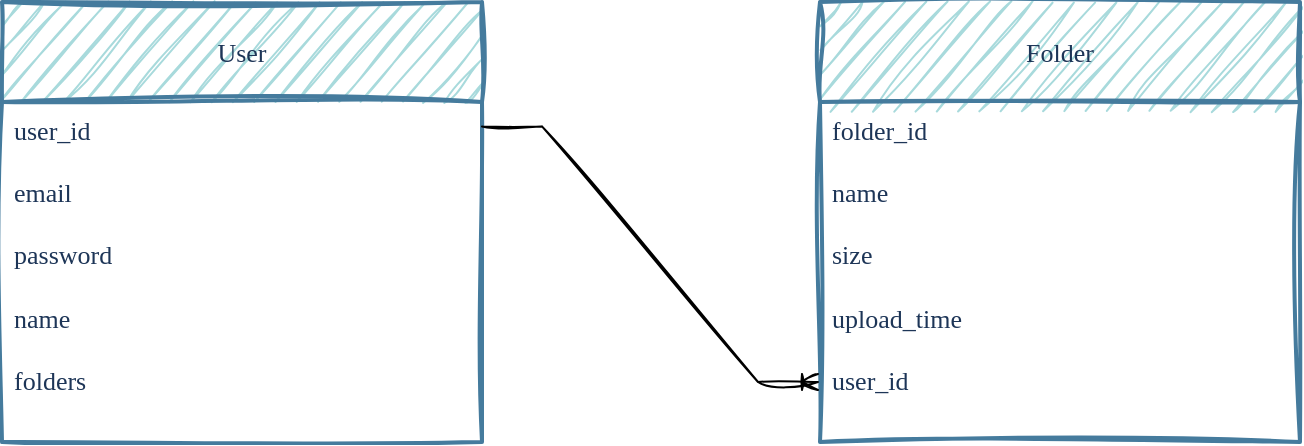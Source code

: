 <mxfile version="24.7.17">
  <diagram id="R2lEEEUBdFMjLlhIrx00" name="Page-1">
    <mxGraphModel dx="885" dy="831" grid="1" gridSize="10" guides="1" tooltips="1" connect="1" arrows="1" fold="1" page="1" pageScale="1" pageWidth="850" pageHeight="1100" math="0" shadow="0" extFonts="Permanent Marker^https://fonts.googleapis.com/css?family=Permanent+Marker">
      <root>
        <mxCell id="0" />
        <mxCell id="1" parent="0" />
        <mxCell id="2SQHfUbhyMRWp4QX8KE5-18" value="User" style="swimlane;childLayout=stackLayout;horizontal=1;startSize=50;horizontalStack=0;rounded=0;fontSize=13;fontStyle=0;strokeWidth=2;resizeParent=0;resizeLast=1;shadow=0;dashed=0;align=center;arcSize=4;whiteSpace=wrap;html=1;strokeColor=#457B9D;fontColor=#1D3557;fillColor=#A8DADC;labelBackgroundColor=none;sketch=1;curveFitting=1;jiggle=2;fontFamily=Space mono;fontSource=https%3A%2F%2Ffonts.googleapis.com%2Fcss%3Ffamily%3DSpace%2Bmono;" vertex="1" parent="1">
          <mxGeometry x="31" y="160" width="240" height="220" as="geometry" />
        </mxCell>
        <mxCell id="2SQHfUbhyMRWp4QX8KE5-19" value="user_id&lt;div style=&quot;font-size: 13px;&quot;&gt;&lt;br style=&quot;font-size: 13px;&quot;&gt;email&lt;/div&gt;&lt;div style=&quot;font-size: 13px;&quot;&gt;&lt;br style=&quot;font-size: 13px;&quot;&gt;password&lt;/div&gt;&lt;div style=&quot;font-size: 13px;&quot;&gt;&lt;br style=&quot;font-size: 13px;&quot;&gt;&lt;/div&gt;&lt;div style=&quot;font-size: 13px;&quot;&gt;name&lt;/div&gt;&lt;div style=&quot;font-size: 13px;&quot;&gt;&lt;br style=&quot;font-size: 13px;&quot;&gt;&lt;/div&gt;&lt;div style=&quot;font-size: 13px;&quot;&gt;folders&lt;/div&gt;" style="align=left;strokeColor=none;fillColor=none;spacingLeft=4;fontSize=13;verticalAlign=top;resizable=0;rotatable=0;part=1;html=1;fontColor=#1D3557;labelBackgroundColor=none;rounded=0;sketch=1;curveFitting=1;jiggle=2;fontFamily=Space mono;fontSource=https%3A%2F%2Ffonts.googleapis.com%2Fcss%3Ffamily%3DSpace%2Bmono;" vertex="1" parent="2SQHfUbhyMRWp4QX8KE5-18">
          <mxGeometry y="50" width="240" height="170" as="geometry" />
        </mxCell>
        <mxCell id="2SQHfUbhyMRWp4QX8KE5-22" value="Folder" style="swimlane;childLayout=stackLayout;horizontal=1;startSize=50;horizontalStack=0;rounded=0;fontSize=13;fontStyle=0;strokeWidth=2;resizeParent=0;resizeLast=1;shadow=0;dashed=0;align=center;arcSize=4;whiteSpace=wrap;html=1;strokeColor=#457B9D;fontColor=#1D3557;fillColor=#A8DADC;labelBackgroundColor=none;sketch=1;curveFitting=1;jiggle=2;fontFamily=Space mono;fontSource=https%3A%2F%2Ffonts.googleapis.com%2Fcss%3Ffamily%3DSpace%2Bmono;" vertex="1" parent="1">
          <mxGeometry x="440" y="160" width="240" height="220" as="geometry" />
        </mxCell>
        <mxCell id="2SQHfUbhyMRWp4QX8KE5-23" value="folder_id&lt;div style=&quot;font-size: 13px;&quot;&gt;&lt;br style=&quot;font-size: 13px;&quot;&gt;name&lt;/div&gt;&lt;div style=&quot;font-size: 13px;&quot;&gt;&lt;br style=&quot;font-size: 13px;&quot;&gt;size&lt;/div&gt;&lt;div style=&quot;font-size: 13px;&quot;&gt;&lt;br style=&quot;font-size: 13px;&quot;&gt;&lt;/div&gt;&lt;div style=&quot;font-size: 13px;&quot;&gt;upload_time&lt;/div&gt;&lt;div style=&quot;font-size: 13px;&quot;&gt;&lt;br style=&quot;font-size: 13px;&quot;&gt;&lt;/div&gt;&lt;div style=&quot;font-size: 13px;&quot;&gt;user_id&lt;/div&gt;&lt;div style=&quot;font-size: 13px;&quot;&gt;&lt;br style=&quot;font-size: 13px;&quot;&gt;&lt;/div&gt;" style="align=left;strokeColor=none;fillColor=none;spacingLeft=4;fontSize=13;verticalAlign=top;resizable=0;rotatable=0;part=1;html=1;fontColor=#1D3557;labelBackgroundColor=none;rounded=0;sketch=1;curveFitting=1;jiggle=2;fontFamily=Space mono;fontSource=https%3A%2F%2Ffonts.googleapis.com%2Fcss%3Ffamily%3DSpace%2Bmono;" vertex="1" parent="2SQHfUbhyMRWp4QX8KE5-22">
          <mxGeometry y="50" width="240" height="170" as="geometry" />
        </mxCell>
        <mxCell id="2SQHfUbhyMRWp4QX8KE5-24" value="" style="edgeStyle=entityRelationEdgeStyle;fontSize=13;html=1;endArrow=ERoneToMany;rounded=0;sketch=1;hachureGap=4;jiggle=2;curveFitting=1;fontFamily=Space mono;fontSource=https%3A%2F%2Ffonts.googleapis.com%2Fcss%3Ffamily%3DSpace%2Bmono;align=left;" edge="1" parent="1">
          <mxGeometry width="100" height="100" relative="1" as="geometry">
            <mxPoint x="271" y="222.2" as="sourcePoint" />
            <mxPoint x="439" y="350" as="targetPoint" />
            <Array as="points">
              <mxPoint x="151" y="-7.8" />
              <mxPoint x="460" y="108.2" />
            </Array>
          </mxGeometry>
        </mxCell>
      </root>
    </mxGraphModel>
  </diagram>
</mxfile>
